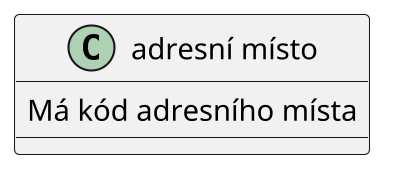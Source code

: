 @startuml
set namespaceSeparator none
skinparam dpi 200
class "adresní místo" {
  Má kód adresního místa
}

@enduml
